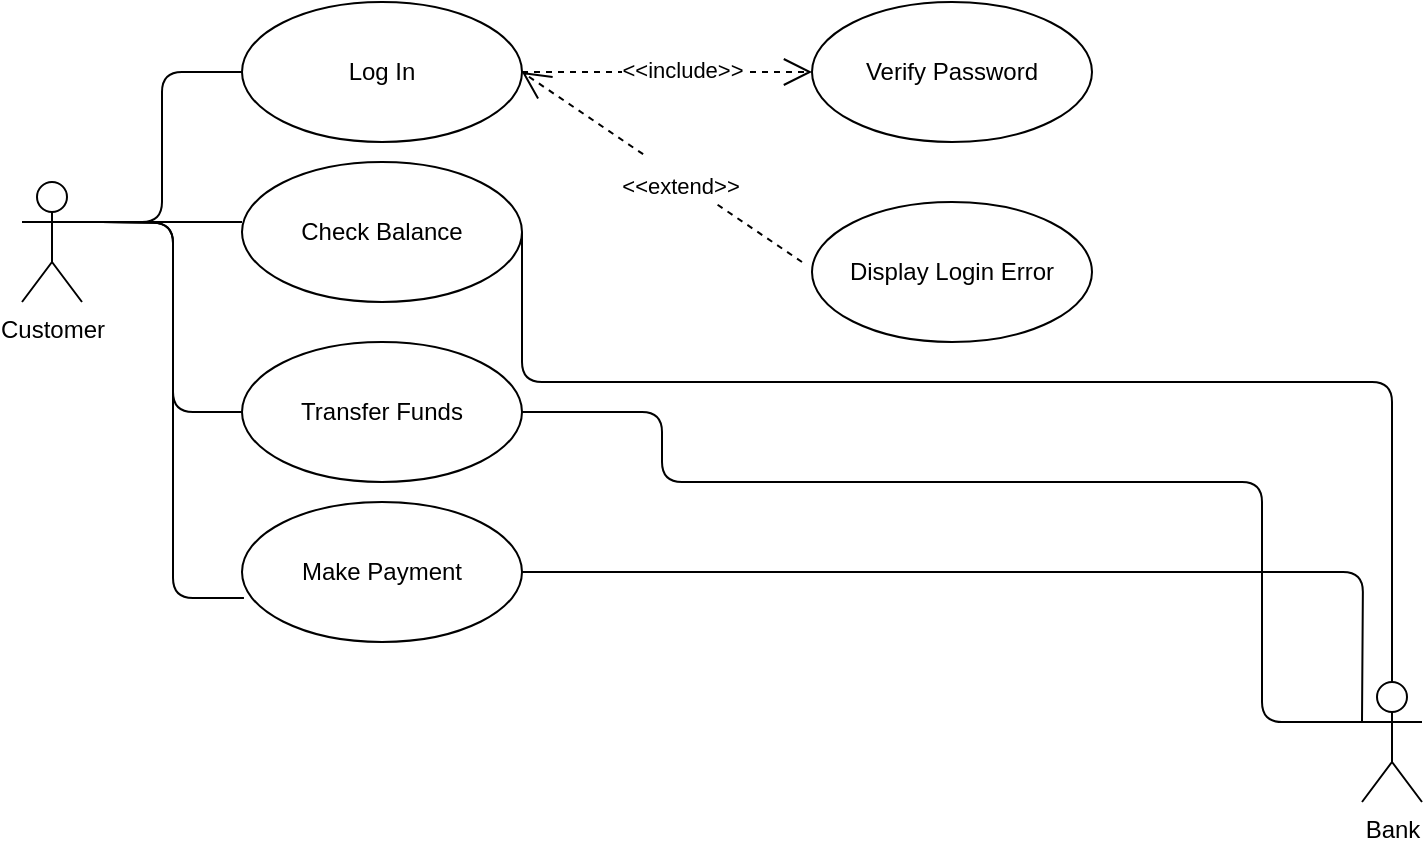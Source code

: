 <mxfile version="13.9.7" type="github">
  <diagram id="ndiAsqYJwT7ahE6xXEKA" name="Page-1">
    <mxGraphModel dx="1422" dy="763" grid="1" gridSize="10" guides="1" tooltips="1" connect="1" arrows="1" fold="1" page="1" pageScale="1" pageWidth="850" pageHeight="1100" math="0" shadow="0">
      <root>
        <mxCell id="0" />
        <mxCell id="1" parent="0" />
        <mxCell id="OgmRDVBUE_1LpYwrotLN-1" value="&lt;div&gt;Customer&lt;/div&gt;" style="shape=umlActor;verticalLabelPosition=bottom;verticalAlign=top;html=1;outlineConnect=0;" vertex="1" parent="1">
          <mxGeometry x="30" y="120" width="30" height="60" as="geometry" />
        </mxCell>
        <mxCell id="OgmRDVBUE_1LpYwrotLN-2" value="&lt;div&gt;Bank&lt;/div&gt;" style="shape=umlActor;verticalLabelPosition=bottom;verticalAlign=top;html=1;outlineConnect=0;" vertex="1" parent="1">
          <mxGeometry x="700" y="370" width="30" height="60" as="geometry" />
        </mxCell>
        <mxCell id="OgmRDVBUE_1LpYwrotLN-9" value="Log In" style="ellipse;whiteSpace=wrap;html=1;" vertex="1" parent="1">
          <mxGeometry x="140" y="30" width="140" height="70" as="geometry" />
        </mxCell>
        <mxCell id="OgmRDVBUE_1LpYwrotLN-10" value="Check Balance" style="ellipse;whiteSpace=wrap;html=1;" vertex="1" parent="1">
          <mxGeometry x="140" y="110" width="140" height="70" as="geometry" />
        </mxCell>
        <mxCell id="OgmRDVBUE_1LpYwrotLN-11" value="Transfer Funds" style="ellipse;whiteSpace=wrap;html=1;" vertex="1" parent="1">
          <mxGeometry x="140" y="200" width="140" height="70" as="geometry" />
        </mxCell>
        <mxCell id="OgmRDVBUE_1LpYwrotLN-12" value="Make Payment" style="ellipse;whiteSpace=wrap;html=1;" vertex="1" parent="1">
          <mxGeometry x="140" y="280" width="140" height="70" as="geometry" />
        </mxCell>
        <mxCell id="OgmRDVBUE_1LpYwrotLN-33" value="" style="endArrow=none;html=1;edgeStyle=orthogonalEdgeStyle;strokeColor=#000000;exitX=1;exitY=0.333;exitDx=0;exitDy=0;exitPerimeter=0;entryX=0;entryY=0.5;entryDx=0;entryDy=0;" edge="1" parent="1" source="OgmRDVBUE_1LpYwrotLN-1" target="OgmRDVBUE_1LpYwrotLN-9">
          <mxGeometry relative="1" as="geometry">
            <mxPoint x="350" y="390" as="sourcePoint" />
            <mxPoint x="510" y="390" as="targetPoint" />
          </mxGeometry>
        </mxCell>
        <mxCell id="OgmRDVBUE_1LpYwrotLN-42" value="" style="endArrow=none;html=1;edgeStyle=orthogonalEdgeStyle;strokeColor=#000000;entryX=0.007;entryY=0.686;entryDx=0;entryDy=0;entryPerimeter=0;" edge="1" parent="1" target="OgmRDVBUE_1LpYwrotLN-12">
          <mxGeometry relative="1" as="geometry">
            <mxPoint x="70" y="140" as="sourcePoint" />
            <mxPoint x="510" y="390" as="targetPoint" />
          </mxGeometry>
        </mxCell>
        <mxCell id="OgmRDVBUE_1LpYwrotLN-45" value="" style="endArrow=none;html=1;edgeStyle=orthogonalEdgeStyle;strokeColor=#000000;entryX=0;entryY=0.5;entryDx=0;entryDy=0;" edge="1" parent="1" target="OgmRDVBUE_1LpYwrotLN-11">
          <mxGeometry relative="1" as="geometry">
            <mxPoint x="70" y="140" as="sourcePoint" />
            <mxPoint x="360" y="440" as="targetPoint" />
          </mxGeometry>
        </mxCell>
        <mxCell id="OgmRDVBUE_1LpYwrotLN-51" value="" style="endArrow=none;html=1;edgeStyle=orthogonalEdgeStyle;strokeColor=#000000;exitX=1;exitY=0.333;exitDx=0;exitDy=0;exitPerimeter=0;" edge="1" parent="1" source="OgmRDVBUE_1LpYwrotLN-1">
          <mxGeometry relative="1" as="geometry">
            <mxPoint x="350" y="390" as="sourcePoint" />
            <mxPoint x="140" y="140" as="targetPoint" />
          </mxGeometry>
        </mxCell>
        <mxCell id="OgmRDVBUE_1LpYwrotLN-54" value="" style="endArrow=none;html=1;edgeStyle=orthogonalEdgeStyle;strokeColor=#000000;exitX=1;exitY=0.5;exitDx=0;exitDy=0;" edge="1" parent="1" source="OgmRDVBUE_1LpYwrotLN-12">
          <mxGeometry relative="1" as="geometry">
            <mxPoint x="350" y="390" as="sourcePoint" />
            <mxPoint x="700" y="390" as="targetPoint" />
          </mxGeometry>
        </mxCell>
        <mxCell id="OgmRDVBUE_1LpYwrotLN-57" value="" style="endArrow=none;html=1;edgeStyle=orthogonalEdgeStyle;strokeColor=#000000;exitX=1;exitY=0.5;exitDx=0;exitDy=0;entryX=0;entryY=0.333;entryDx=0;entryDy=0;entryPerimeter=0;" edge="1" parent="1" source="OgmRDVBUE_1LpYwrotLN-11" target="OgmRDVBUE_1LpYwrotLN-2">
          <mxGeometry relative="1" as="geometry">
            <mxPoint x="350" y="390" as="sourcePoint" />
            <mxPoint x="650" y="80" as="targetPoint" />
            <Array as="points">
              <mxPoint x="350" y="235" />
              <mxPoint x="350" y="270" />
              <mxPoint x="650" y="270" />
              <mxPoint x="650" y="390" />
            </Array>
          </mxGeometry>
        </mxCell>
        <mxCell id="OgmRDVBUE_1LpYwrotLN-60" value="" style="endArrow=none;html=1;edgeStyle=orthogonalEdgeStyle;strokeColor=#000000;exitX=1;exitY=0.5;exitDx=0;exitDy=0;" edge="1" parent="1" source="OgmRDVBUE_1LpYwrotLN-10" target="OgmRDVBUE_1LpYwrotLN-2">
          <mxGeometry relative="1" as="geometry">
            <mxPoint x="425" y="79.5" as="sourcePoint" />
            <mxPoint x="585" y="79.5" as="targetPoint" />
            <Array as="points">
              <mxPoint x="280" y="220" />
              <mxPoint x="715" y="220" />
            </Array>
          </mxGeometry>
        </mxCell>
        <mxCell id="OgmRDVBUE_1LpYwrotLN-63" value="Verify Password" style="ellipse;whiteSpace=wrap;html=1;" vertex="1" parent="1">
          <mxGeometry x="425" y="30" width="140" height="70" as="geometry" />
        </mxCell>
        <mxCell id="OgmRDVBUE_1LpYwrotLN-64" value="Display Login Error" style="ellipse;whiteSpace=wrap;html=1;" vertex="1" parent="1">
          <mxGeometry x="425" y="130" width="140" height="70" as="geometry" />
        </mxCell>
        <mxCell id="OgmRDVBUE_1LpYwrotLN-65" value="&lt;font style=&quot;font-size: 11px&quot;&gt;&amp;lt;&amp;lt;include&amp;gt;&amp;gt;&lt;/font&gt;" style="endArrow=open;endSize=12;dashed=1;html=1;strokeColor=#000000;exitX=1;exitY=0.5;exitDx=0;exitDy=0;entryX=0;entryY=0.5;entryDx=0;entryDy=0;fontSize=20;" edge="1" parent="1" source="OgmRDVBUE_1LpYwrotLN-9" target="OgmRDVBUE_1LpYwrotLN-63">
          <mxGeometry x="0.103" y="5" width="160" relative="1" as="geometry">
            <mxPoint x="270" y="30" as="sourcePoint" />
            <mxPoint x="430" y="30" as="targetPoint" />
            <Array as="points">
              <mxPoint x="360" y="65" />
            </Array>
            <mxPoint as="offset" />
          </mxGeometry>
        </mxCell>
        <mxCell id="OgmRDVBUE_1LpYwrotLN-67" value="&lt;font style=&quot;font-size: 11px&quot;&gt;&amp;lt;&amp;lt;extend&amp;gt;&amp;gt;&lt;/font&gt;" style="endArrow=open;endSize=12;dashed=1;html=1;strokeColor=#000000;fontSize=20;entryX=1;entryY=0.5;entryDx=0;entryDy=0;" edge="1" parent="1" target="OgmRDVBUE_1LpYwrotLN-9">
          <mxGeometry x="-0.125" width="160" relative="1" as="geometry">
            <mxPoint x="420" y="160" as="sourcePoint" />
            <mxPoint x="510" y="360" as="targetPoint" />
            <mxPoint as="offset" />
          </mxGeometry>
        </mxCell>
      </root>
    </mxGraphModel>
  </diagram>
</mxfile>

